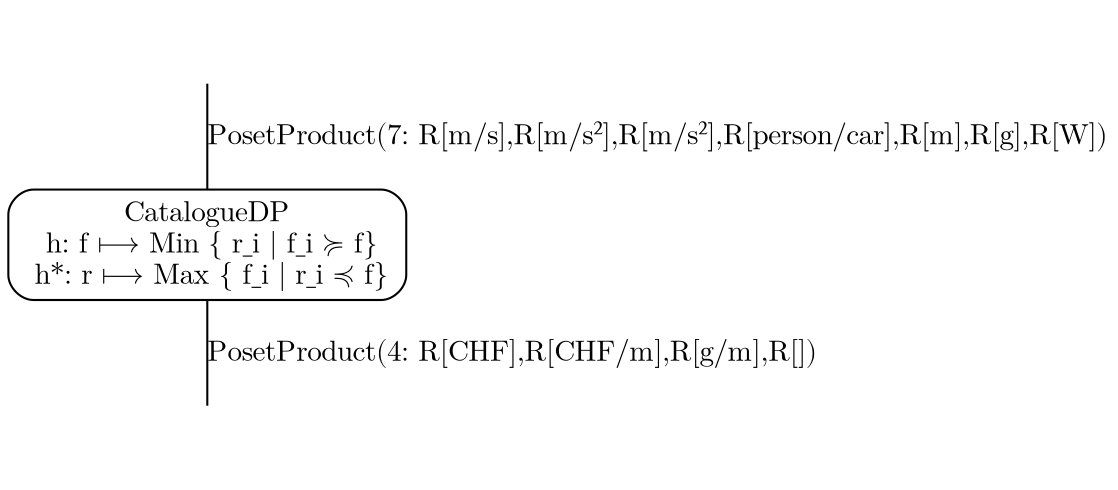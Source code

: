 digraph G { 

                graph [fontname = "STIX Two Math"];
                 node [fontname = "STIX Two Math"];
                 edge [fontname = "STIX Two Math"];
                rankdir=TB;
   node1 [shape="plaintext",label=""];
   
   node2 [shape="box",style="rounded",label="CatalogueDP\n h: f ⟼ Min { r_i | f_i ≽ f}\n h*: r ⟼ Max { f_i | r_i ≼ f}"];
   
   node3 [shape="plaintext",label=""];
   
   node1->node2 [label="PosetProduct(7: R[m/s],R[m/s²],R[m/s²],R[person/car],R[m],R[g],R[W])",arrowhead="none"];
   node2->node3 [label="PosetProduct(4: R[CHF],R[CHF/m],R[g/m],R[])",arrowhead="none"];
   }